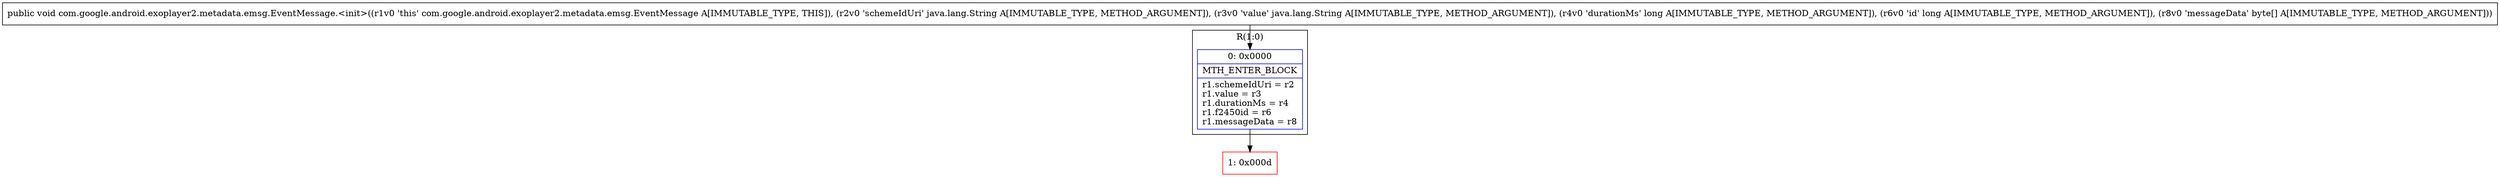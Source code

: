 digraph "CFG forcom.google.android.exoplayer2.metadata.emsg.EventMessage.\<init\>(Ljava\/lang\/String;Ljava\/lang\/String;JJ[B)V" {
subgraph cluster_Region_328752707 {
label = "R(1:0)";
node [shape=record,color=blue];
Node_0 [shape=record,label="{0\:\ 0x0000|MTH_ENTER_BLOCK\l|r1.schemeIdUri = r2\lr1.value = r3\lr1.durationMs = r4\lr1.f2450id = r6\lr1.messageData = r8\l}"];
}
Node_1 [shape=record,color=red,label="{1\:\ 0x000d}"];
MethodNode[shape=record,label="{public void com.google.android.exoplayer2.metadata.emsg.EventMessage.\<init\>((r1v0 'this' com.google.android.exoplayer2.metadata.emsg.EventMessage A[IMMUTABLE_TYPE, THIS]), (r2v0 'schemeIdUri' java.lang.String A[IMMUTABLE_TYPE, METHOD_ARGUMENT]), (r3v0 'value' java.lang.String A[IMMUTABLE_TYPE, METHOD_ARGUMENT]), (r4v0 'durationMs' long A[IMMUTABLE_TYPE, METHOD_ARGUMENT]), (r6v0 'id' long A[IMMUTABLE_TYPE, METHOD_ARGUMENT]), (r8v0 'messageData' byte[] A[IMMUTABLE_TYPE, METHOD_ARGUMENT])) }"];
MethodNode -> Node_0;
Node_0 -> Node_1;
}

